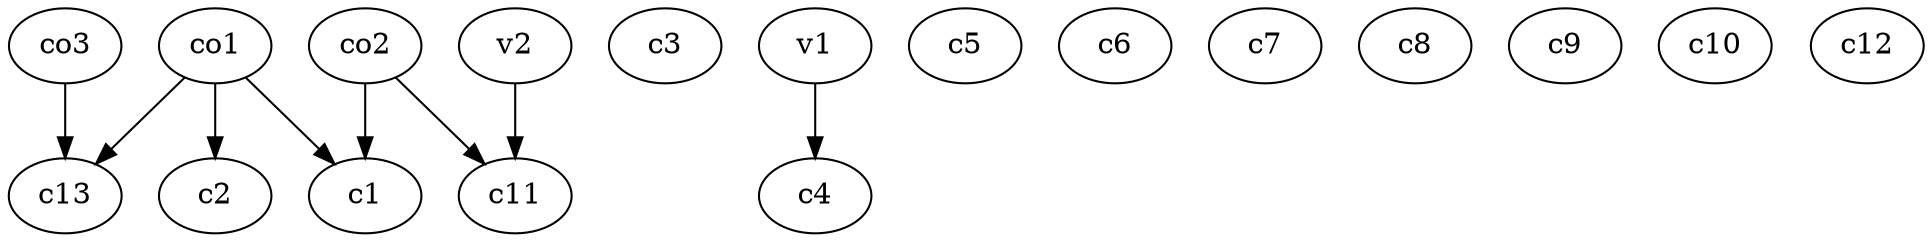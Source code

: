 strict digraph  {
c1;
c2;
c3;
c4;
c5;
c6;
c7;
c8;
c9;
c10;
c11;
c12;
c13;
v1;
v2;
co1;
co2;
co3;
v1 -> c4  [weight=1];
v2 -> c11  [weight=1];
co1 -> c2  [weight=1];
co1 -> c13  [weight=1];
co1 -> c1  [weight=1];
co2 -> c1  [weight=1];
co2 -> c11  [weight=1];
co3 -> c13  [weight=1];
}
